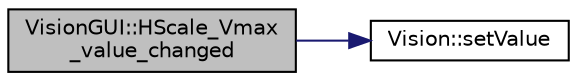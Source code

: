 digraph "VisionGUI::HScale_Vmax_value_changed"
{
 // INTERACTIVE_SVG=YES
  edge [fontname="Helvetica",fontsize="10",labelfontname="Helvetica",labelfontsize="10"];
  node [fontname="Helvetica",fontsize="10",shape=record];
  rankdir="LR";
  Node203 [label="VisionGUI::HScale_Vmax\l_value_changed",height=0.2,width=0.4,color="black", fillcolor="grey75", style="filled", fontcolor="black"];
  Node203 -> Node204 [color="midnightblue",fontsize="10",style="solid",fontname="Helvetica"];
  Node204 [label="Vision::setValue",height=0.2,width=0.4,color="black", fillcolor="white", style="filled",URL="$class_vision.html#a43213a295e6e199c261d141118be14ad"];
}
